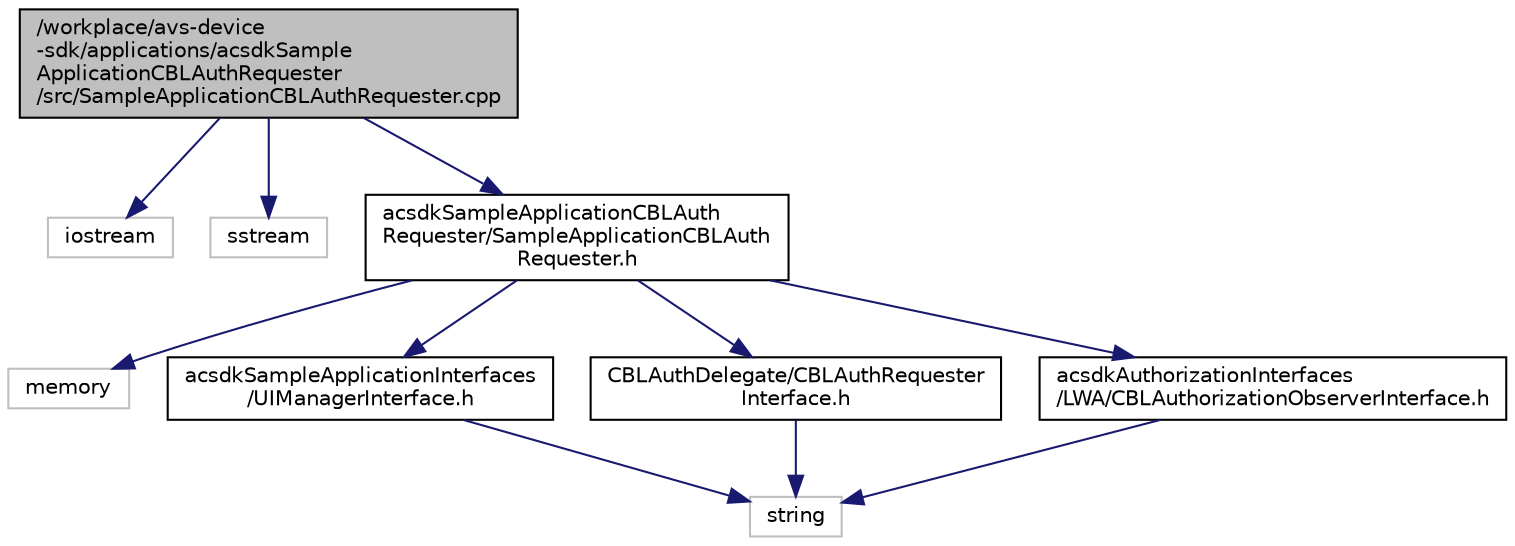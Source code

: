 digraph "/workplace/avs-device-sdk/applications/acsdkSampleApplicationCBLAuthRequester/src/SampleApplicationCBLAuthRequester.cpp"
{
 // LATEX_PDF_SIZE
  edge [fontname="Helvetica",fontsize="10",labelfontname="Helvetica",labelfontsize="10"];
  node [fontname="Helvetica",fontsize="10",shape=record];
  Node1 [label="/workplace/avs-device\l-sdk/applications/acsdkSample\lApplicationCBLAuthRequester\l/src/SampleApplicationCBLAuthRequester.cpp",height=0.2,width=0.4,color="black", fillcolor="grey75", style="filled", fontcolor="black",tooltip=" "];
  Node1 -> Node2 [color="midnightblue",fontsize="10",style="solid",fontname="Helvetica"];
  Node2 [label="iostream",height=0.2,width=0.4,color="grey75", fillcolor="white", style="filled",tooltip=" "];
  Node1 -> Node3 [color="midnightblue",fontsize="10",style="solid",fontname="Helvetica"];
  Node3 [label="sstream",height=0.2,width=0.4,color="grey75", fillcolor="white", style="filled",tooltip=" "];
  Node1 -> Node4 [color="midnightblue",fontsize="10",style="solid",fontname="Helvetica"];
  Node4 [label="acsdkSampleApplicationCBLAuth\lRequester/SampleApplicationCBLAuth\lRequester.h",height=0.2,width=0.4,color="black", fillcolor="white", style="filled",URL="$_sample_application_c_b_l_auth_requester_8h.html",tooltip=" "];
  Node4 -> Node5 [color="midnightblue",fontsize="10",style="solid",fontname="Helvetica"];
  Node5 [label="memory",height=0.2,width=0.4,color="grey75", fillcolor="white", style="filled",tooltip=" "];
  Node4 -> Node6 [color="midnightblue",fontsize="10",style="solid",fontname="Helvetica"];
  Node6 [label="acsdkSampleApplicationInterfaces\l/UIManagerInterface.h",height=0.2,width=0.4,color="black", fillcolor="white", style="filled",URL="$_u_i_manager_interface_8h.html",tooltip=" "];
  Node6 -> Node7 [color="midnightblue",fontsize="10",style="solid",fontname="Helvetica"];
  Node7 [label="string",height=0.2,width=0.4,color="grey75", fillcolor="white", style="filled",tooltip=" "];
  Node4 -> Node8 [color="midnightblue",fontsize="10",style="solid",fontname="Helvetica"];
  Node8 [label="CBLAuthDelegate/CBLAuthRequester\lInterface.h",height=0.2,width=0.4,color="black", fillcolor="white", style="filled",URL="$_c_b_l_auth_requester_interface_8h.html",tooltip=" "];
  Node8 -> Node7 [color="midnightblue",fontsize="10",style="solid",fontname="Helvetica"];
  Node4 -> Node9 [color="midnightblue",fontsize="10",style="solid",fontname="Helvetica"];
  Node9 [label="acsdkAuthorizationInterfaces\l/LWA/CBLAuthorizationObserverInterface.h",height=0.2,width=0.4,color="black", fillcolor="white", style="filled",URL="$_c_b_l_authorization_observer_interface_8h.html",tooltip=" "];
  Node9 -> Node7 [color="midnightblue",fontsize="10",style="solid",fontname="Helvetica"];
}
